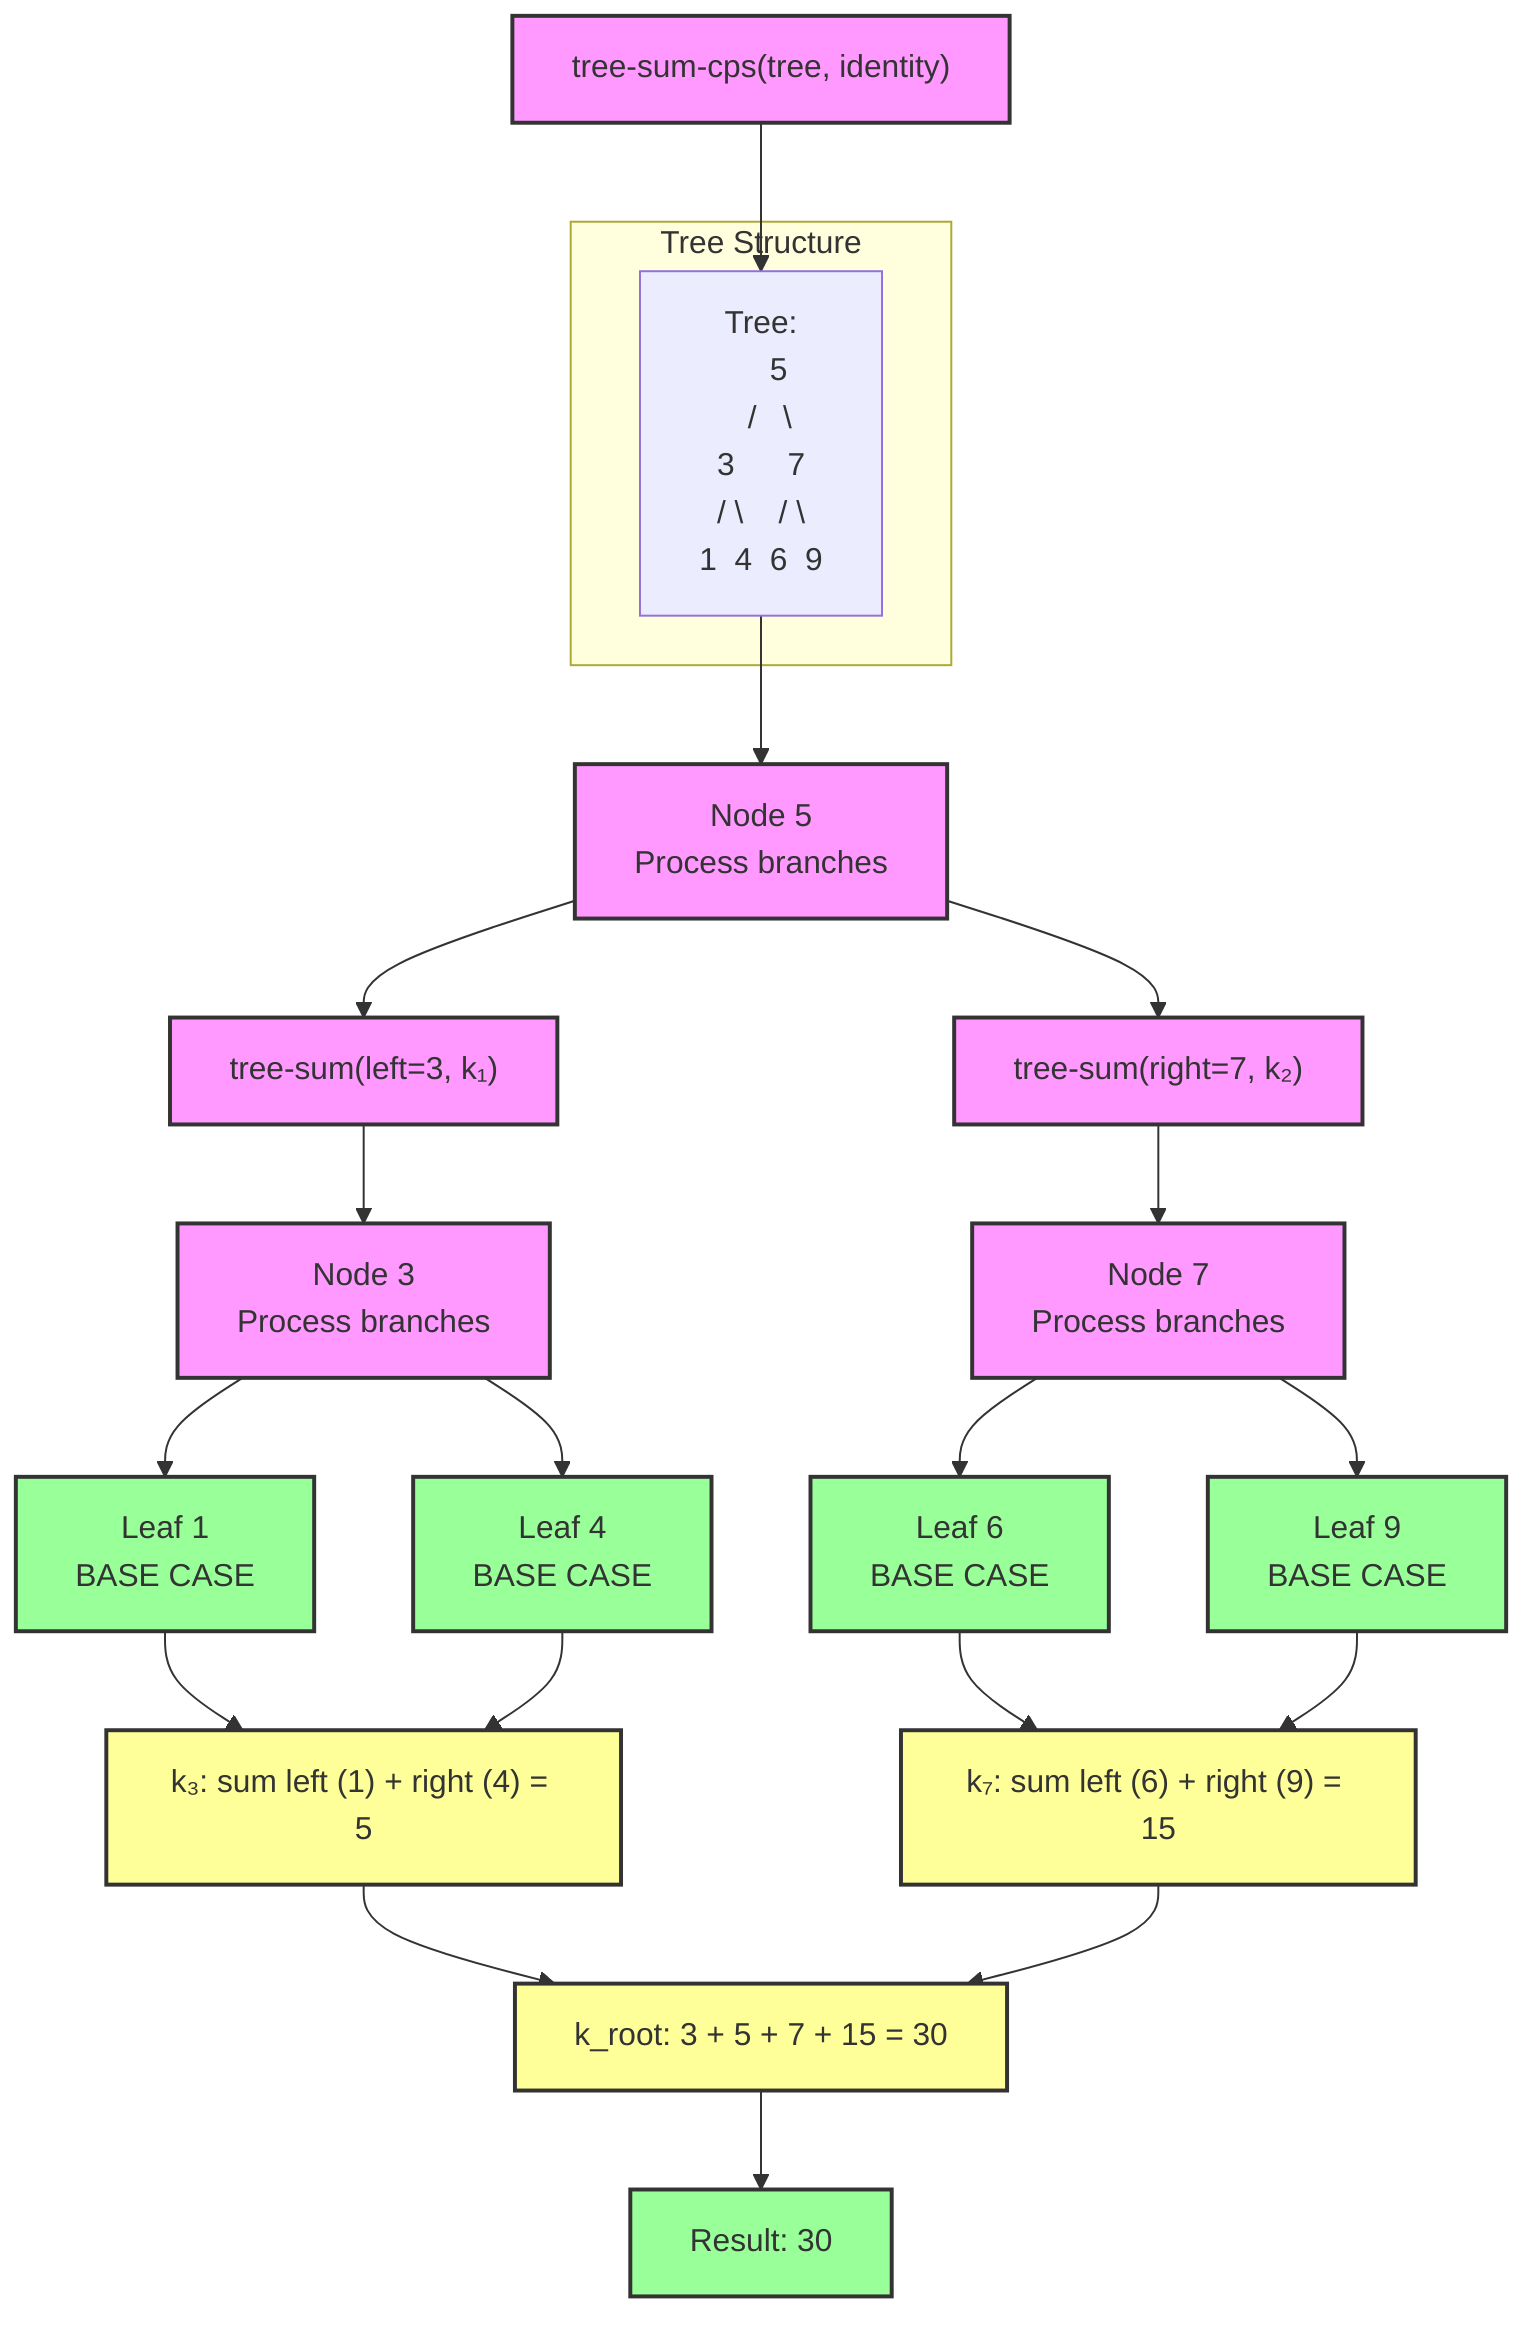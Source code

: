 graph TD
    classDef baseCase fill:#9f9,stroke:#333,stroke-width:2px
    classDef recursive fill:#f9f,stroke:#333,stroke-width:2px
    classDef continuation fill:#ff9,stroke:#333,stroke-width:2px

    START["tree-sum-cps(tree, identity)"]:::recursive
    subgraph Tree Structure
        TREE["Tree:<br/>&nbsp;&nbsp;&nbsp;&nbsp;5<br/>&nbsp;&nbsp;/&nbsp;&nbsp;&nbsp;\<br/>3&nbsp;&nbsp;&nbsp;&nbsp;&nbsp;&nbsp;7<br/>/&nbsp;\&nbsp;&nbsp;&nbsp;&nbsp;/&nbsp;\<br/>1&nbsp;&nbsp;4&nbsp;&nbsp;6&nbsp;&nbsp;9"]
    end
    NODE5["Node 5<br/>Process branches"]:::recursive
    LEFT3["tree-sum(left=3, k₁)"]:::recursive
    NODE3["Node 3<br/>Process branches"]:::recursive
    LEAF1["Leaf 1<br/>BASE CASE"]:::baseCase
    LEAF4["Leaf 4<br/>BASE CASE"]:::baseCase
    K3["k₃: sum left (1) + right (4) = 5"]:::continuation
    RIGHT7["tree-sum(right=7, k₂)"]:::recursive
    NODE7["Node 7<br/>Process branches"]:::recursive
    LEAF6["Leaf 6<br/>BASE CASE"]:::baseCase
    LEAF9["Leaf 9<br/>BASE CASE"]:::baseCase
    K7["k₇: sum left (6) + right (9) = 15"]:::continuation
    KROOT["k_root: 3 + 5 + 7 + 15 = 30"]:::continuation
    RESULT["Result: 30"]:::baseCase

    START --> TREE
    TREE --> NODE5
    NODE5 --> LEFT3
    NODE5 --> RIGHT7
    LEFT3 --> NODE3
    NODE3 --> LEAF1
    NODE3 --> LEAF4
    LEAF1 --> K3
    LEAF4 --> K3
    RIGHT7 --> NODE7
    NODE7 --> LEAF6
    NODE7 --> LEAF9
    LEAF6 --> K7
    LEAF9 --> K7
    K3 --> KROOT
    K7 --> KROOT
    KROOT --> RESULT